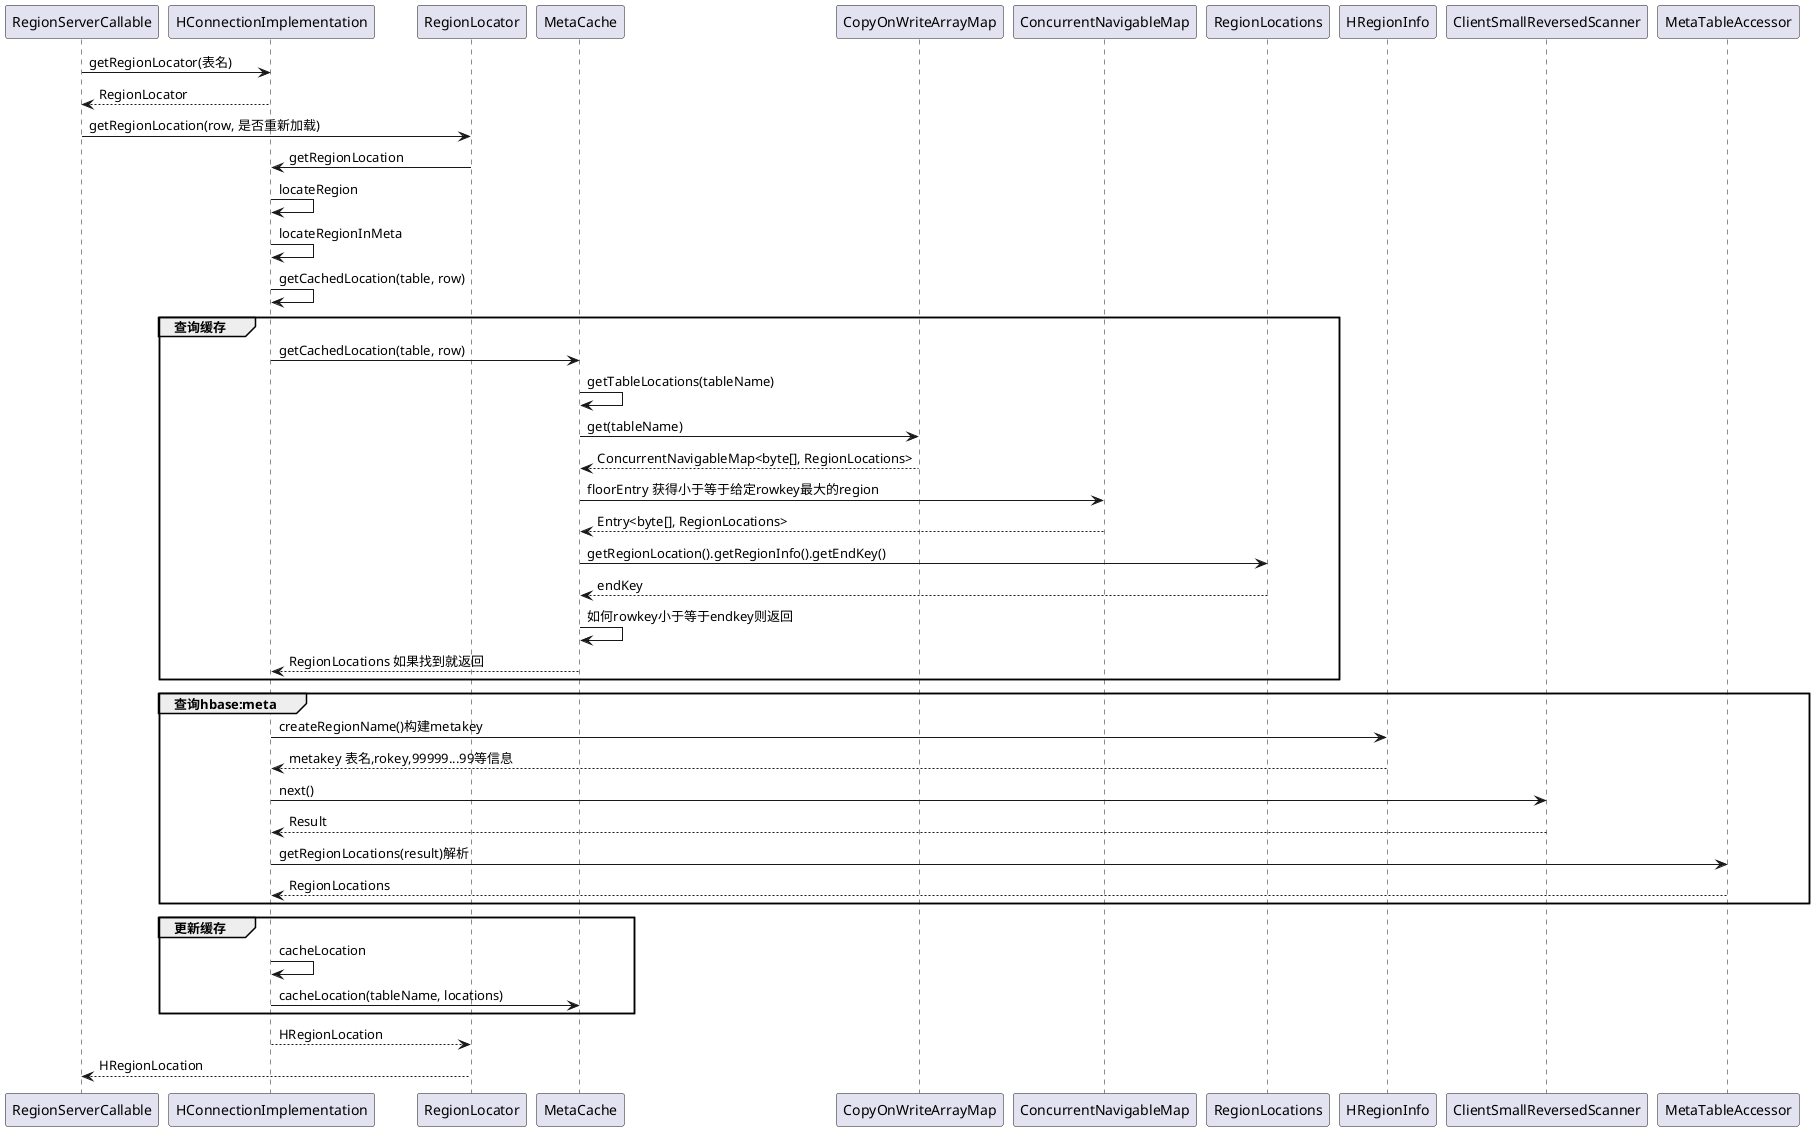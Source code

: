 @startuml
RegionServerCallable -> HConnectionImplementation: getRegionLocator(表名)
HConnectionImplementation --> RegionServerCallable : RegionLocator
RegionServerCallable -> RegionLocator: getRegionLocation(row, 是否重新加载)
RegionLocator -> HConnectionImplementation: getRegionLocation
HConnectionImplementation -> HConnectionImplementation: locateRegion
HConnectionImplementation -> HConnectionImplementation: locateRegionInMeta
HConnectionImplementation -> HConnectionImplementation: getCachedLocation(table, row)
group 查询缓存
HConnectionImplementation -> MetaCache: getCachedLocation(table, row)
MetaCache -> MetaCache: getTableLocations(tableName)
MetaCache -> CopyOnWriteArrayMap: get(tableName)
CopyOnWriteArrayMap --> MetaCache: ConcurrentNavigableMap<byte[], RegionLocations>
MetaCache -> ConcurrentNavigableMap: floorEntry 获得小于等于给定rowkey最大的region
ConcurrentNavigableMap --> MetaCache: Entry<byte[], RegionLocations>
MetaCache -> RegionLocations: getRegionLocation().getRegionInfo().getEndKey()
RegionLocations --> MetaCache: endKey
MetaCache -> MetaCache: 如何rowkey小于等于endkey则返回
MetaCache --> HConnectionImplementation: RegionLocations 如果找到就返回
end

group 查询hbase:meta
HConnectionImplementation -> HRegionInfo: createRegionName()构建metakey
HRegionInfo-->HConnectionImplementation:metakey 表名,rokey,99999...99等信息
HConnectionImplementation -> ClientSmallReversedScanner:next()
ClientSmallReversedScanner --> HConnectionImplementation: Result
HConnectionImplementation->MetaTableAccessor: getRegionLocations(result)解析
MetaTableAccessor --> HConnectionImplementation: RegionLocations
end

group 更新缓存
HConnectionImplementation -> HConnectionImplementation:cacheLocation
HConnectionImplementation -> MetaCache: cacheLocation(tableName, locations)
end

HConnectionImplementation --> RegionLocator: HRegionLocation
RegionLocator --> RegionServerCallable : HRegionLocation

@enduml